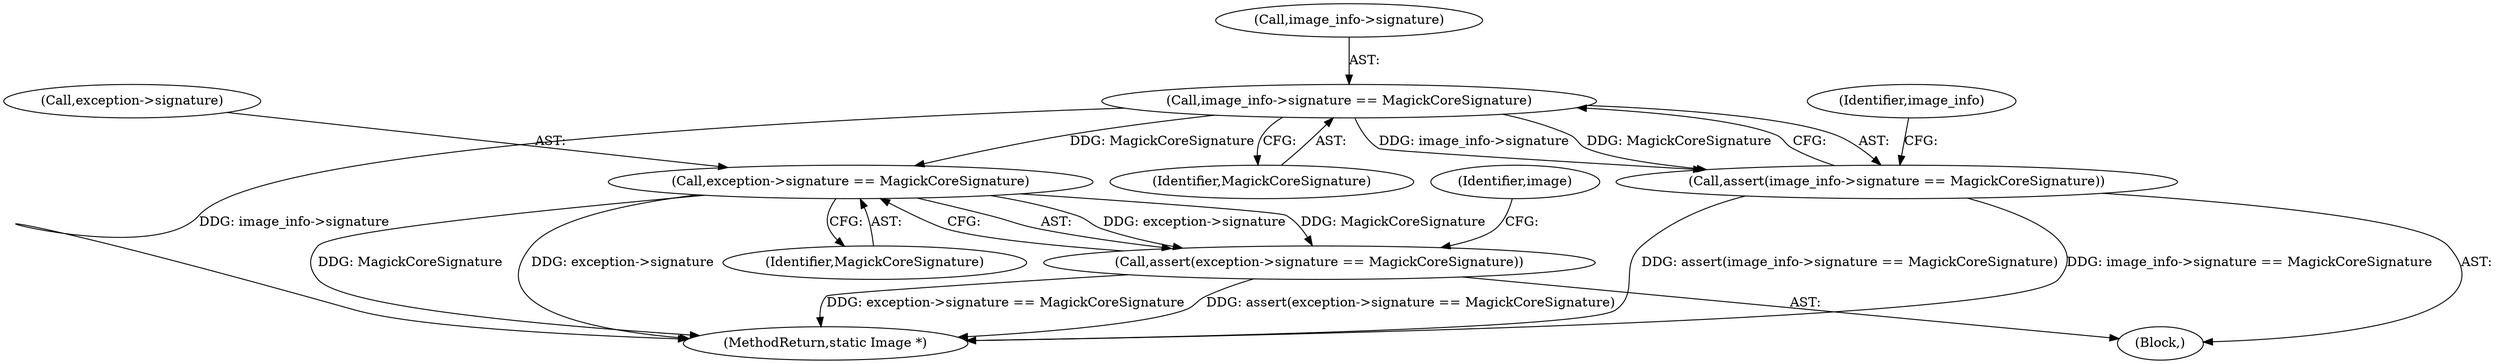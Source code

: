 digraph "0_ImageMagick6_7d11230060fa9c8f67e53c85224daf6648805c7b@pointer" {
"1000170" [label="(Call,image_info->signature == MagickCoreSignature)"];
"1000169" [label="(Call,assert(image_info->signature == MagickCoreSignature))"];
"1000197" [label="(Call,exception->signature == MagickCoreSignature)"];
"1000196" [label="(Call,assert(exception->signature == MagickCoreSignature))"];
"1000201" [label="(Identifier,MagickCoreSignature)"];
"1000203" [label="(Identifier,image)"];
"1000178" [label="(Identifier,image_info)"];
"1002409" [label="(MethodReturn,static Image *)"];
"1000171" [label="(Call,image_info->signature)"];
"1000170" [label="(Call,image_info->signature == MagickCoreSignature)"];
"1000169" [label="(Call,assert(image_info->signature == MagickCoreSignature))"];
"1000121" [label="(Block,)"];
"1000197" [label="(Call,exception->signature == MagickCoreSignature)"];
"1000174" [label="(Identifier,MagickCoreSignature)"];
"1000198" [label="(Call,exception->signature)"];
"1000196" [label="(Call,assert(exception->signature == MagickCoreSignature))"];
"1000170" -> "1000169"  [label="AST: "];
"1000170" -> "1000174"  [label="CFG: "];
"1000171" -> "1000170"  [label="AST: "];
"1000174" -> "1000170"  [label="AST: "];
"1000169" -> "1000170"  [label="CFG: "];
"1000170" -> "1002409"  [label="DDG: image_info->signature"];
"1000170" -> "1000169"  [label="DDG: image_info->signature"];
"1000170" -> "1000169"  [label="DDG: MagickCoreSignature"];
"1000170" -> "1000197"  [label="DDG: MagickCoreSignature"];
"1000169" -> "1000121"  [label="AST: "];
"1000178" -> "1000169"  [label="CFG: "];
"1000169" -> "1002409"  [label="DDG: assert(image_info->signature == MagickCoreSignature)"];
"1000169" -> "1002409"  [label="DDG: image_info->signature == MagickCoreSignature"];
"1000197" -> "1000196"  [label="AST: "];
"1000197" -> "1000201"  [label="CFG: "];
"1000198" -> "1000197"  [label="AST: "];
"1000201" -> "1000197"  [label="AST: "];
"1000196" -> "1000197"  [label="CFG: "];
"1000197" -> "1002409"  [label="DDG: MagickCoreSignature"];
"1000197" -> "1002409"  [label="DDG: exception->signature"];
"1000197" -> "1000196"  [label="DDG: exception->signature"];
"1000197" -> "1000196"  [label="DDG: MagickCoreSignature"];
"1000196" -> "1000121"  [label="AST: "];
"1000203" -> "1000196"  [label="CFG: "];
"1000196" -> "1002409"  [label="DDG: exception->signature == MagickCoreSignature"];
"1000196" -> "1002409"  [label="DDG: assert(exception->signature == MagickCoreSignature)"];
}
